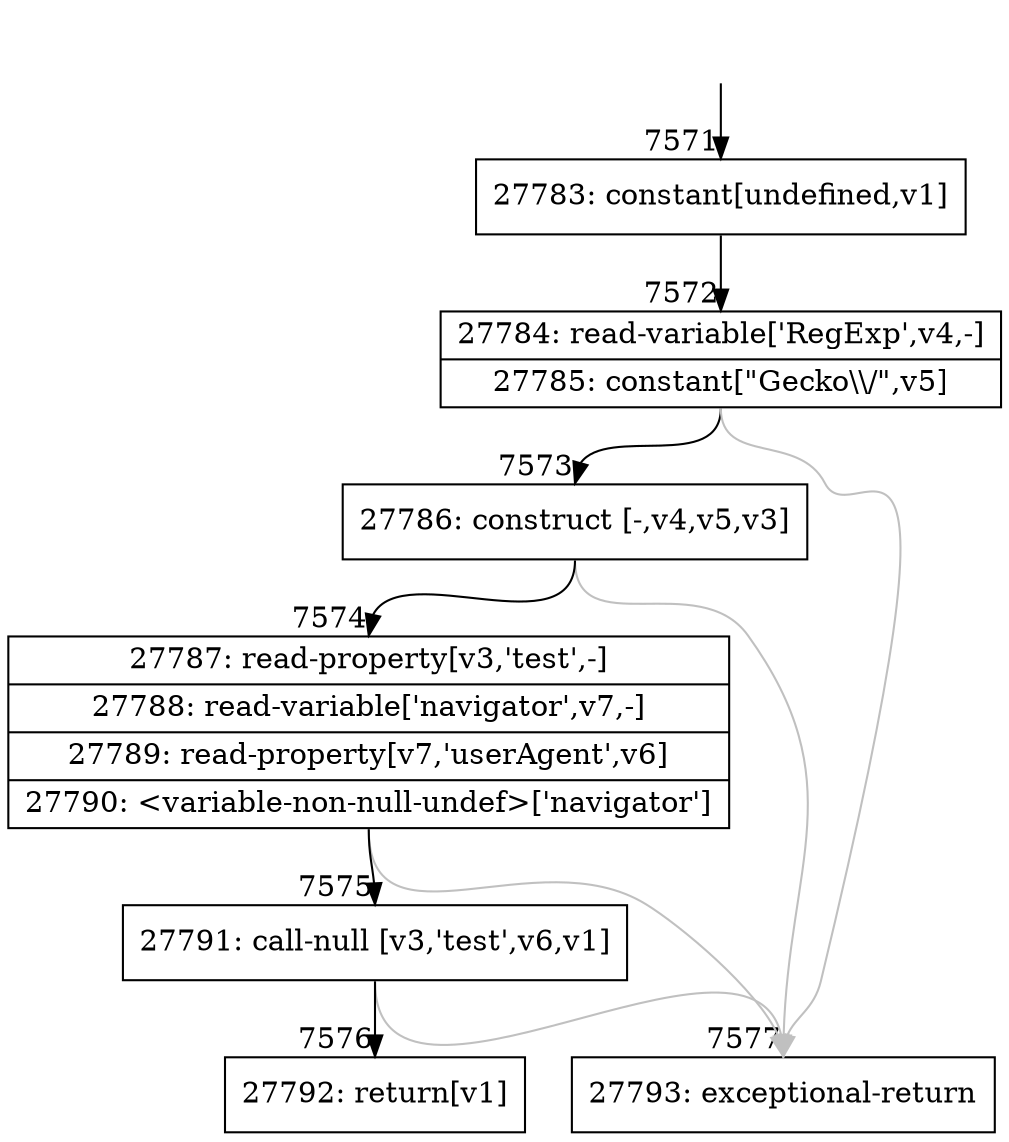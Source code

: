 digraph {
rankdir="TD"
BB_entry502[shape=none,label=""];
BB_entry502 -> BB7571 [tailport=s, headport=n, headlabel="    7571"]
BB7571 [shape=record label="{27783: constant[undefined,v1]}" ] 
BB7571 -> BB7572 [tailport=s, headport=n, headlabel="      7572"]
BB7572 [shape=record label="{27784: read-variable['RegExp',v4,-]|27785: constant[\"Gecko\\\\/\",v5]}" ] 
BB7572 -> BB7573 [tailport=s, headport=n, headlabel="      7573"]
BB7572 -> BB7577 [tailport=s, headport=n, color=gray, headlabel="      7577"]
BB7573 [shape=record label="{27786: construct [-,v4,v5,v3]}" ] 
BB7573 -> BB7574 [tailport=s, headport=n, headlabel="      7574"]
BB7573 -> BB7577 [tailport=s, headport=n, color=gray]
BB7574 [shape=record label="{27787: read-property[v3,'test',-]|27788: read-variable['navigator',v7,-]|27789: read-property[v7,'userAgent',v6]|27790: \<variable-non-null-undef\>['navigator']}" ] 
BB7574 -> BB7575 [tailport=s, headport=n, headlabel="      7575"]
BB7574 -> BB7577 [tailport=s, headport=n, color=gray]
BB7575 [shape=record label="{27791: call-null [v3,'test',v6,v1]}" ] 
BB7575 -> BB7576 [tailport=s, headport=n, headlabel="      7576"]
BB7575 -> BB7577 [tailport=s, headport=n, color=gray]
BB7576 [shape=record label="{27792: return[v1]}" ] 
BB7577 [shape=record label="{27793: exceptional-return}" ] 
//#$~ 5346
}
